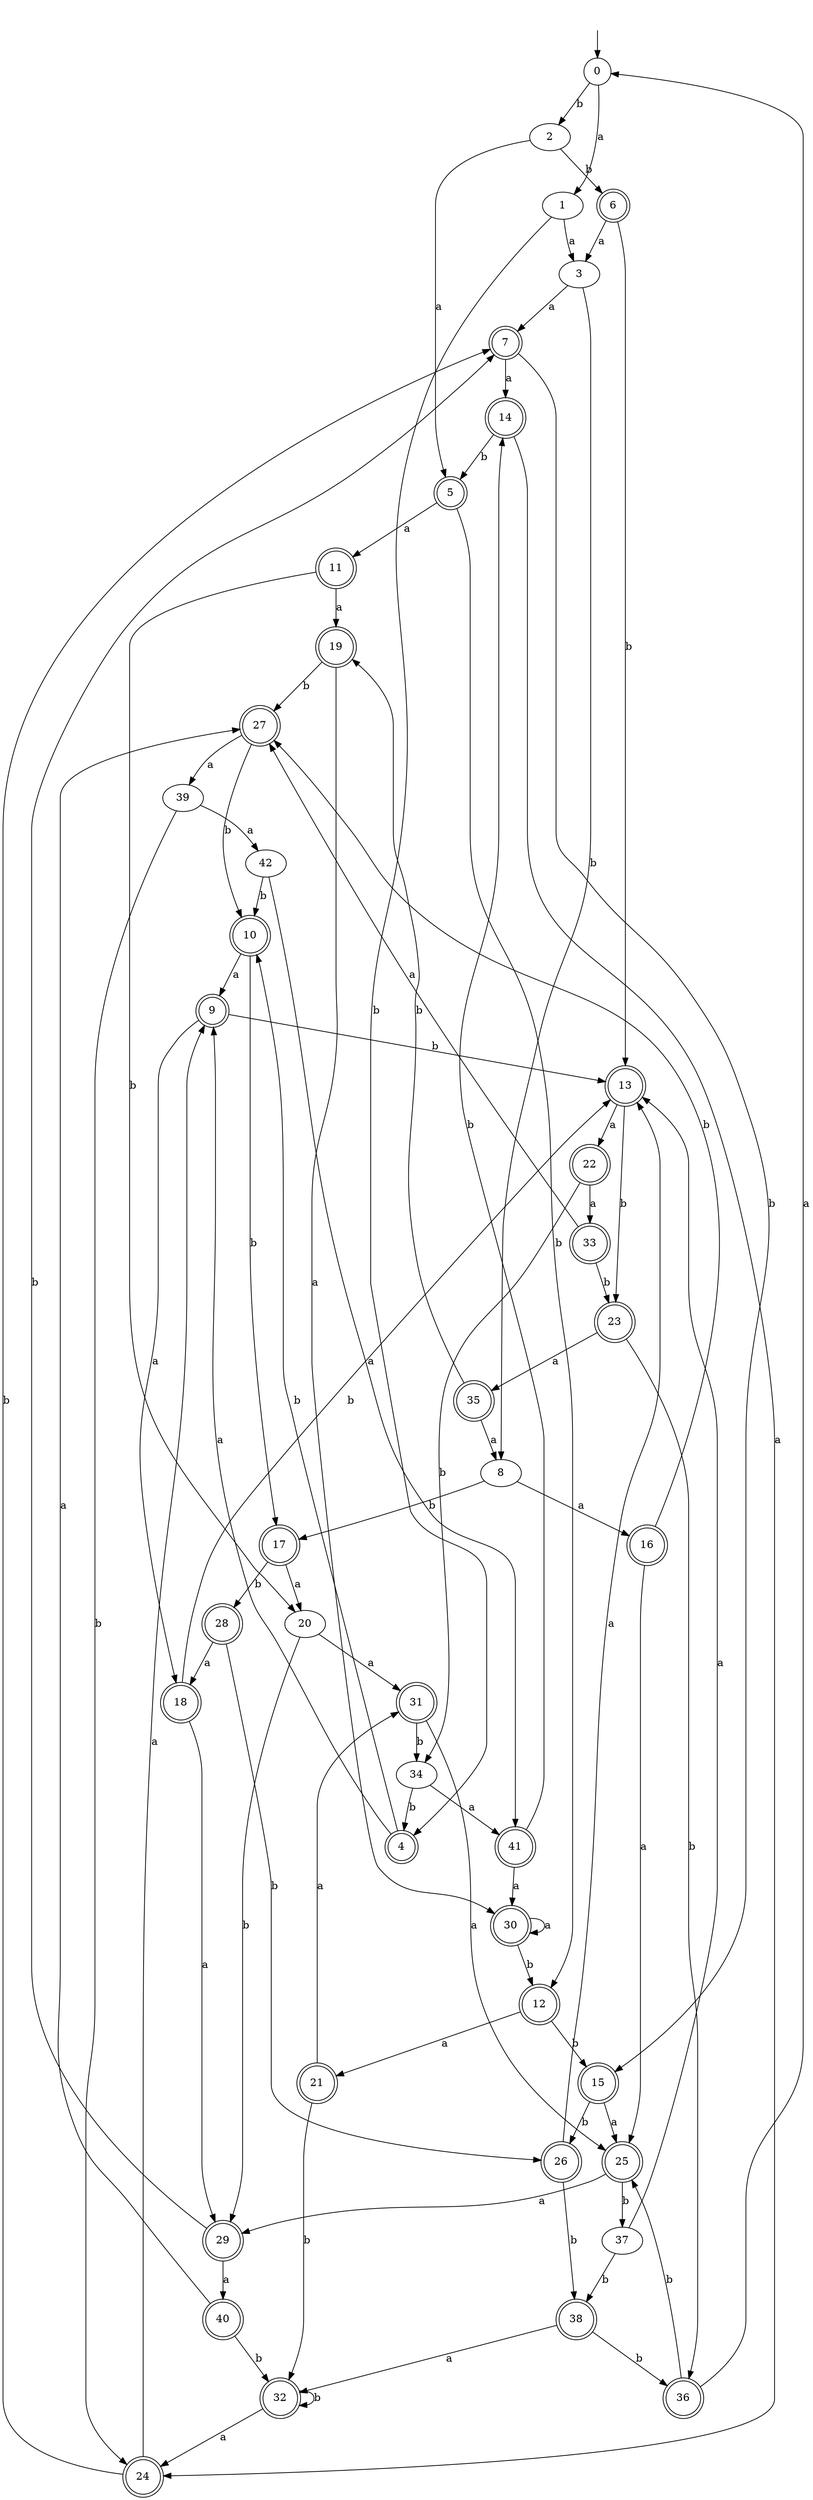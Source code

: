 digraph RandomDFA {
  __start0 [label="", shape=none];
  __start0 -> 0 [label=""];
  0 [shape=circle]
  0 -> 1 [label="a"]
  0 -> 2 [label="b"]
  1
  1 -> 3 [label="a"]
  1 -> 4 [label="b"]
  2
  2 -> 5 [label="a"]
  2 -> 6 [label="b"]
  3
  3 -> 7 [label="a"]
  3 -> 8 [label="b"]
  4 [shape=doublecircle]
  4 -> 9 [label="a"]
  4 -> 10 [label="b"]
  5 [shape=doublecircle]
  5 -> 11 [label="a"]
  5 -> 12 [label="b"]
  6 [shape=doublecircle]
  6 -> 3 [label="a"]
  6 -> 13 [label="b"]
  7 [shape=doublecircle]
  7 -> 14 [label="a"]
  7 -> 15 [label="b"]
  8
  8 -> 16 [label="a"]
  8 -> 17 [label="b"]
  9 [shape=doublecircle]
  9 -> 18 [label="a"]
  9 -> 13 [label="b"]
  10 [shape=doublecircle]
  10 -> 9 [label="a"]
  10 -> 17 [label="b"]
  11 [shape=doublecircle]
  11 -> 19 [label="a"]
  11 -> 20 [label="b"]
  12 [shape=doublecircle]
  12 -> 21 [label="a"]
  12 -> 15 [label="b"]
  13 [shape=doublecircle]
  13 -> 22 [label="a"]
  13 -> 23 [label="b"]
  14 [shape=doublecircle]
  14 -> 24 [label="a"]
  14 -> 5 [label="b"]
  15 [shape=doublecircle]
  15 -> 25 [label="a"]
  15 -> 26 [label="b"]
  16 [shape=doublecircle]
  16 -> 25 [label="a"]
  16 -> 27 [label="b"]
  17 [shape=doublecircle]
  17 -> 20 [label="a"]
  17 -> 28 [label="b"]
  18 [shape=doublecircle]
  18 -> 29 [label="a"]
  18 -> 13 [label="b"]
  19 [shape=doublecircle]
  19 -> 30 [label="a"]
  19 -> 27 [label="b"]
  20
  20 -> 31 [label="a"]
  20 -> 29 [label="b"]
  21 [shape=doublecircle]
  21 -> 31 [label="a"]
  21 -> 32 [label="b"]
  22 [shape=doublecircle]
  22 -> 33 [label="a"]
  22 -> 34 [label="b"]
  23 [shape=doublecircle]
  23 -> 35 [label="a"]
  23 -> 36 [label="b"]
  24 [shape=doublecircle]
  24 -> 9 [label="a"]
  24 -> 7 [label="b"]
  25 [shape=doublecircle]
  25 -> 29 [label="a"]
  25 -> 37 [label="b"]
  26 [shape=doublecircle]
  26 -> 13 [label="a"]
  26 -> 38 [label="b"]
  27 [shape=doublecircle]
  27 -> 39 [label="a"]
  27 -> 10 [label="b"]
  28 [shape=doublecircle]
  28 -> 18 [label="a"]
  28 -> 26 [label="b"]
  29 [shape=doublecircle]
  29 -> 40 [label="a"]
  29 -> 7 [label="b"]
  30 [shape=doublecircle]
  30 -> 30 [label="a"]
  30 -> 12 [label="b"]
  31 [shape=doublecircle]
  31 -> 25 [label="a"]
  31 -> 34 [label="b"]
  32 [shape=doublecircle]
  32 -> 24 [label="a"]
  32 -> 32 [label="b"]
  33 [shape=doublecircle]
  33 -> 27 [label="a"]
  33 -> 23 [label="b"]
  34
  34 -> 41 [label="a"]
  34 -> 4 [label="b"]
  35 [shape=doublecircle]
  35 -> 8 [label="a"]
  35 -> 19 [label="b"]
  36 [shape=doublecircle]
  36 -> 0 [label="a"]
  36 -> 25 [label="b"]
  37
  37 -> 13 [label="a"]
  37 -> 38 [label="b"]
  38 [shape=doublecircle]
  38 -> 32 [label="a"]
  38 -> 36 [label="b"]
  39
  39 -> 42 [label="a"]
  39 -> 24 [label="b"]
  40 [shape=doublecircle]
  40 -> 27 [label="a"]
  40 -> 32 [label="b"]
  41 [shape=doublecircle]
  41 -> 30 [label="a"]
  41 -> 14 [label="b"]
  42
  42 -> 41 [label="a"]
  42 -> 10 [label="b"]
}
